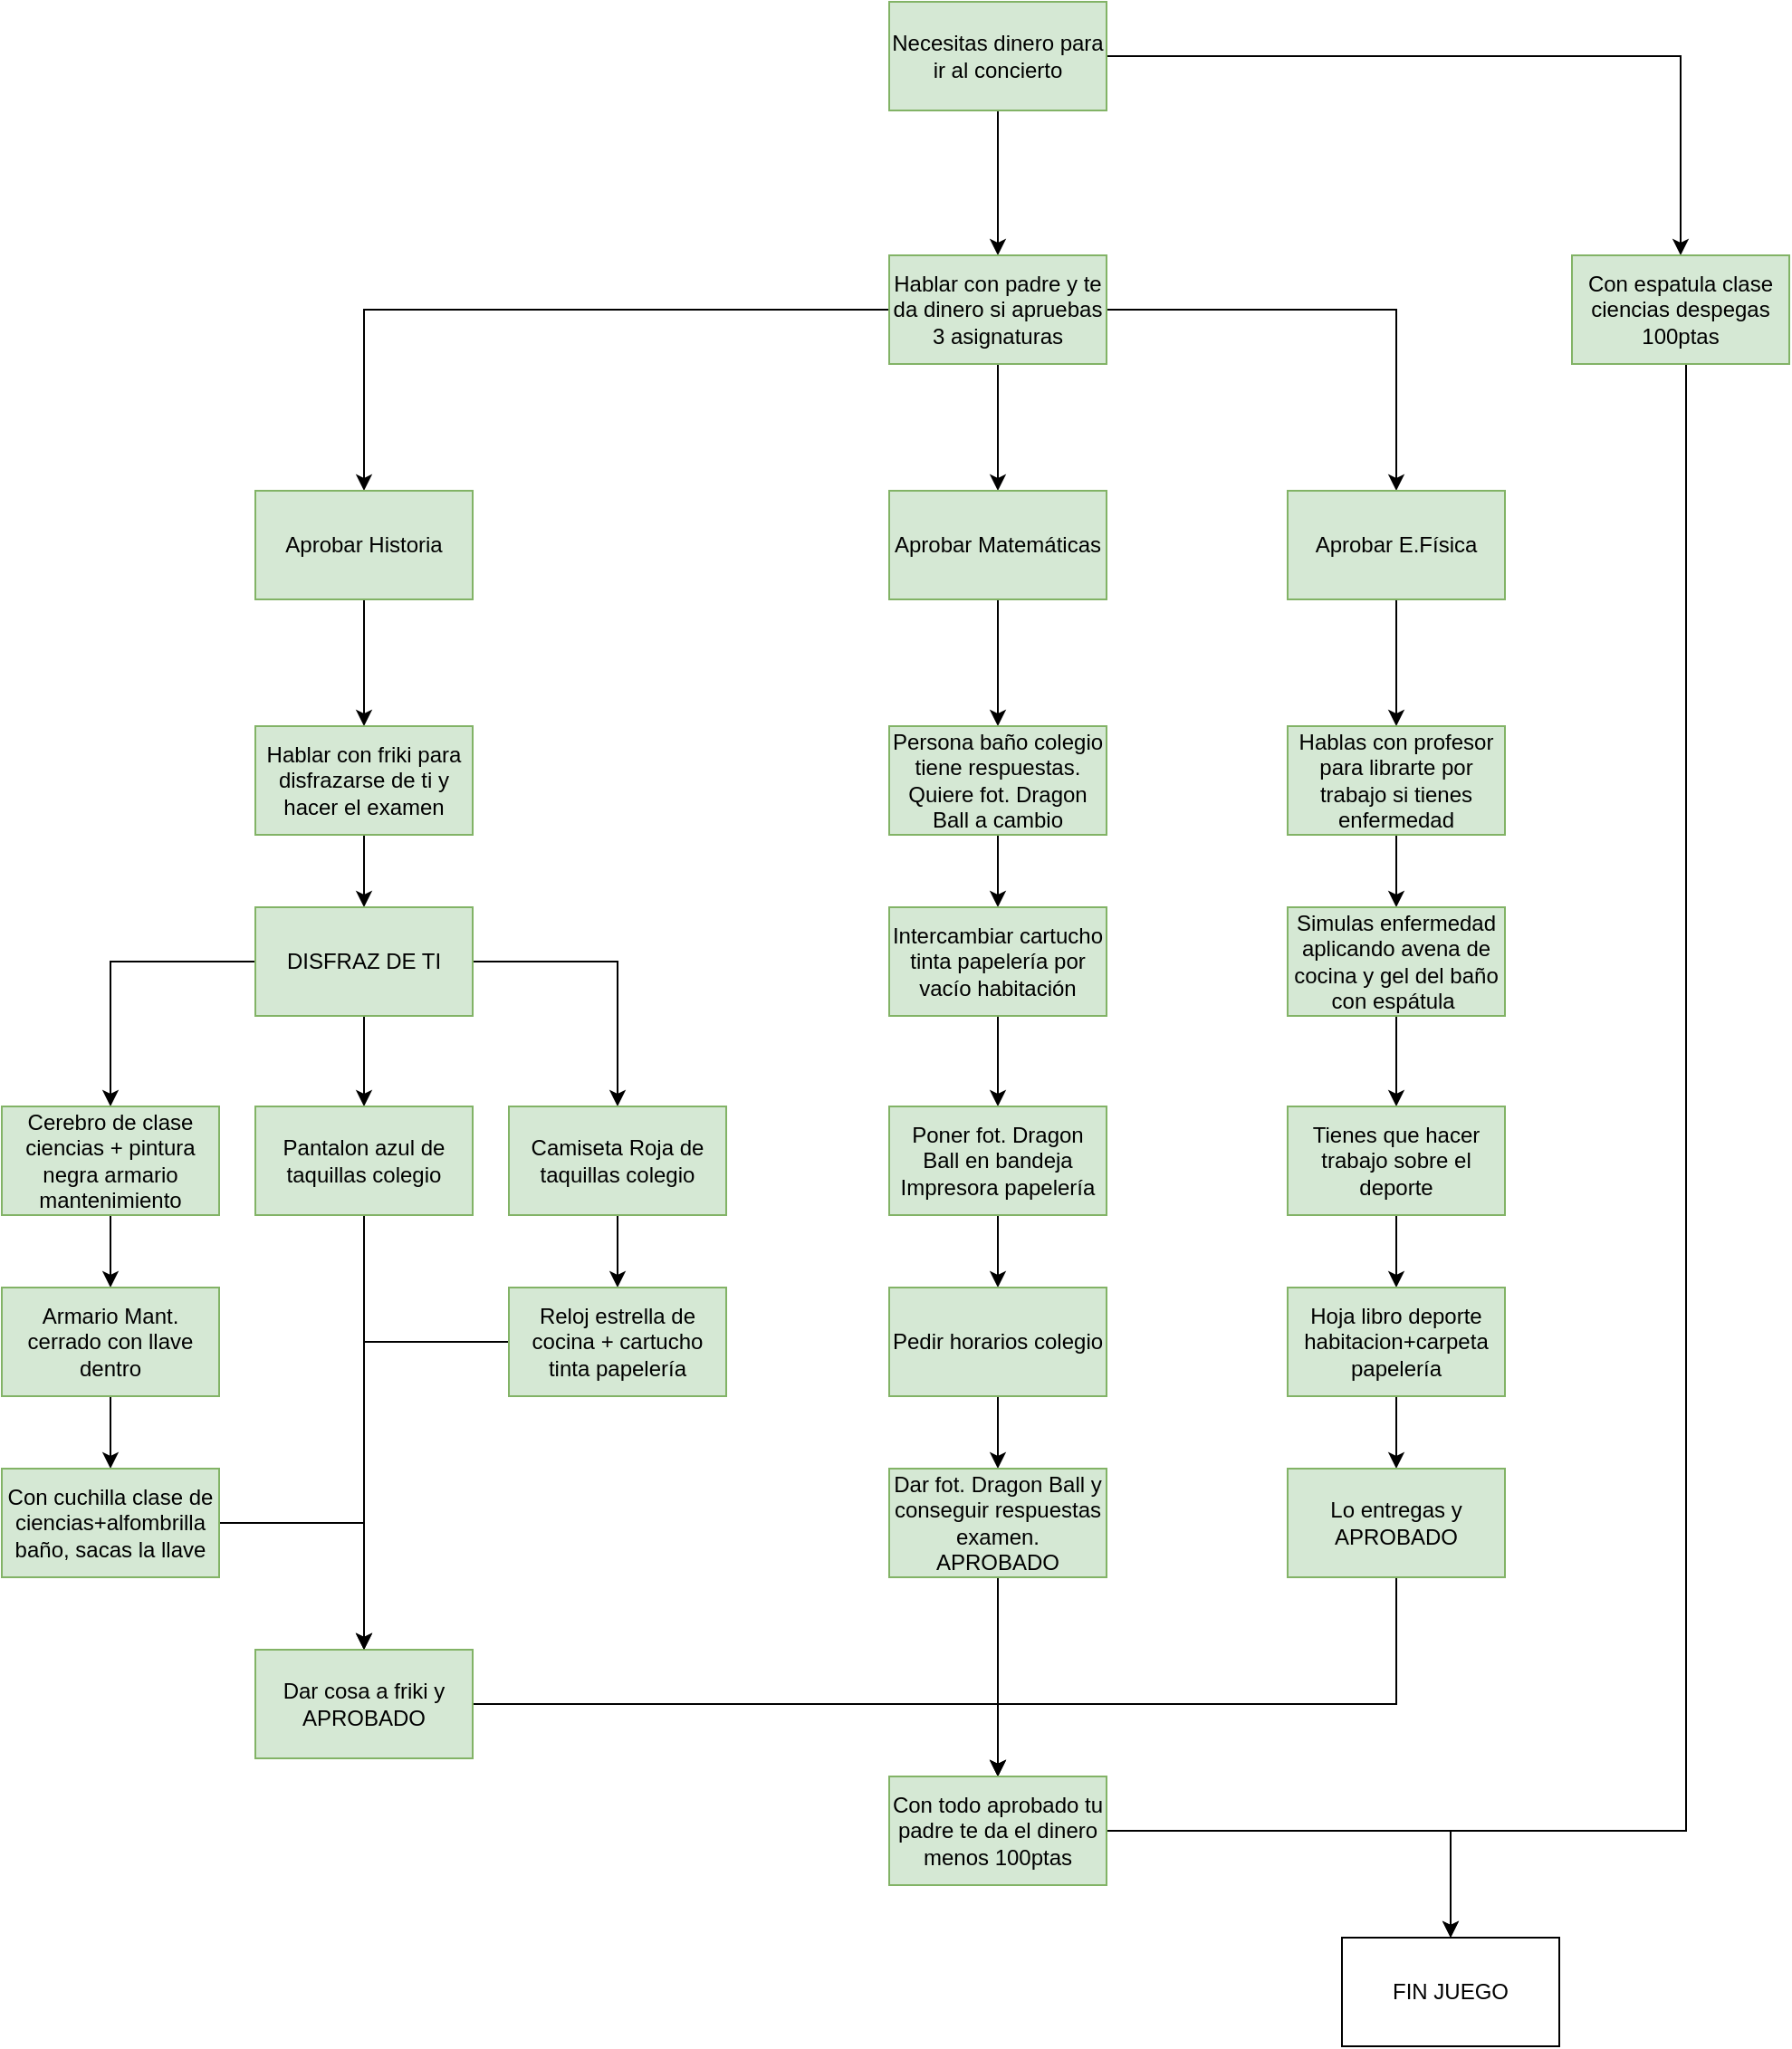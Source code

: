 <mxfile version="24.8.4">
  <diagram name="Página-1" id="QHHXrg2mRl5-b7X2TywC">
    <mxGraphModel dx="1158" dy="784" grid="1" gridSize="10" guides="1" tooltips="1" connect="1" arrows="1" fold="1" page="1" pageScale="1" pageWidth="1169" pageHeight="1654" math="0" shadow="0">
      <root>
        <mxCell id="0" />
        <mxCell id="1" parent="0" />
        <mxCell id="Bbxf4_YgA1EfQ1HTEHGS-3" value="" style="edgeStyle=orthogonalEdgeStyle;rounded=0;orthogonalLoop=1;jettySize=auto;html=1;" edge="1" parent="1" source="Bbxf4_YgA1EfQ1HTEHGS-1" target="Bbxf4_YgA1EfQ1HTEHGS-2">
          <mxGeometry relative="1" as="geometry" />
        </mxCell>
        <mxCell id="Bbxf4_YgA1EfQ1HTEHGS-68" value="" style="edgeStyle=orthogonalEdgeStyle;rounded=0;orthogonalLoop=1;jettySize=auto;html=1;" edge="1" parent="1" source="Bbxf4_YgA1EfQ1HTEHGS-1" target="Bbxf4_YgA1EfQ1HTEHGS-67">
          <mxGeometry relative="1" as="geometry" />
        </mxCell>
        <mxCell id="Bbxf4_YgA1EfQ1HTEHGS-1" value="Necesitas dinero para ir al concierto" style="rounded=0;whiteSpace=wrap;html=1;fillColor=#d5e8d4;strokeColor=#82b366;" vertex="1" parent="1">
          <mxGeometry x="590" y="180" width="120" height="60" as="geometry" />
        </mxCell>
        <mxCell id="Bbxf4_YgA1EfQ1HTEHGS-5" value="" style="edgeStyle=orthogonalEdgeStyle;rounded=0;orthogonalLoop=1;jettySize=auto;html=1;" edge="1" parent="1" source="Bbxf4_YgA1EfQ1HTEHGS-2" target="Bbxf4_YgA1EfQ1HTEHGS-4">
          <mxGeometry relative="1" as="geometry" />
        </mxCell>
        <mxCell id="Bbxf4_YgA1EfQ1HTEHGS-8" value="" style="edgeStyle=orthogonalEdgeStyle;rounded=0;orthogonalLoop=1;jettySize=auto;html=1;" edge="1" parent="1" source="Bbxf4_YgA1EfQ1HTEHGS-2" target="Bbxf4_YgA1EfQ1HTEHGS-7">
          <mxGeometry relative="1" as="geometry" />
        </mxCell>
        <mxCell id="Bbxf4_YgA1EfQ1HTEHGS-10" value="" style="edgeStyle=orthogonalEdgeStyle;rounded=0;orthogonalLoop=1;jettySize=auto;html=1;" edge="1" parent="1" source="Bbxf4_YgA1EfQ1HTEHGS-2" target="Bbxf4_YgA1EfQ1HTEHGS-9">
          <mxGeometry relative="1" as="geometry" />
        </mxCell>
        <mxCell id="Bbxf4_YgA1EfQ1HTEHGS-2" value="Hablar con padre y te da dinero si apruebas 3 asignaturas" style="rounded=0;whiteSpace=wrap;html=1;fillColor=#d5e8d4;strokeColor=#82b366;" vertex="1" parent="1">
          <mxGeometry x="590" y="320" width="120" height="60" as="geometry" />
        </mxCell>
        <mxCell id="Bbxf4_YgA1EfQ1HTEHGS-12" value="" style="edgeStyle=orthogonalEdgeStyle;rounded=0;orthogonalLoop=1;jettySize=auto;html=1;" edge="1" parent="1" source="Bbxf4_YgA1EfQ1HTEHGS-4" target="Bbxf4_YgA1EfQ1HTEHGS-11">
          <mxGeometry relative="1" as="geometry" />
        </mxCell>
        <mxCell id="Bbxf4_YgA1EfQ1HTEHGS-4" value="Aprobar Historia" style="whiteSpace=wrap;html=1;rounded=0;fillColor=#d5e8d4;strokeColor=#82b366;" vertex="1" parent="1">
          <mxGeometry x="240" y="450" width="120" height="60" as="geometry" />
        </mxCell>
        <mxCell id="Bbxf4_YgA1EfQ1HTEHGS-36" value="" style="edgeStyle=orthogonalEdgeStyle;rounded=0;orthogonalLoop=1;jettySize=auto;html=1;" edge="1" parent="1" source="Bbxf4_YgA1EfQ1HTEHGS-7" target="Bbxf4_YgA1EfQ1HTEHGS-35">
          <mxGeometry relative="1" as="geometry" />
        </mxCell>
        <mxCell id="Bbxf4_YgA1EfQ1HTEHGS-7" value="Aprobar Matemáticas" style="whiteSpace=wrap;html=1;rounded=0;fillColor=#d5e8d4;strokeColor=#82b366;" vertex="1" parent="1">
          <mxGeometry x="590" y="450" width="120" height="60" as="geometry" />
        </mxCell>
        <mxCell id="Bbxf4_YgA1EfQ1HTEHGS-46" value="" style="edgeStyle=orthogonalEdgeStyle;rounded=0;orthogonalLoop=1;jettySize=auto;html=1;" edge="1" parent="1" source="Bbxf4_YgA1EfQ1HTEHGS-9" target="Bbxf4_YgA1EfQ1HTEHGS-45">
          <mxGeometry relative="1" as="geometry" />
        </mxCell>
        <mxCell id="Bbxf4_YgA1EfQ1HTEHGS-9" value="Aprobar E.Física" style="whiteSpace=wrap;html=1;rounded=0;fillColor=#d5e8d4;strokeColor=#82b366;" vertex="1" parent="1">
          <mxGeometry x="810" y="450" width="120" height="60" as="geometry" />
        </mxCell>
        <mxCell id="Bbxf4_YgA1EfQ1HTEHGS-14" value="" style="edgeStyle=orthogonalEdgeStyle;rounded=0;orthogonalLoop=1;jettySize=auto;html=1;" edge="1" parent="1" source="Bbxf4_YgA1EfQ1HTEHGS-11" target="Bbxf4_YgA1EfQ1HTEHGS-13">
          <mxGeometry relative="1" as="geometry" />
        </mxCell>
        <mxCell id="Bbxf4_YgA1EfQ1HTEHGS-11" value="Hablar con friki para disfrazarse de ti y hacer el examen" style="whiteSpace=wrap;html=1;rounded=0;fillColor=#d5e8d4;strokeColor=#82b366;" vertex="1" parent="1">
          <mxGeometry x="240" y="580" width="120" height="60" as="geometry" />
        </mxCell>
        <mxCell id="Bbxf4_YgA1EfQ1HTEHGS-16" value="" style="edgeStyle=orthogonalEdgeStyle;rounded=0;orthogonalLoop=1;jettySize=auto;html=1;" edge="1" parent="1" source="Bbxf4_YgA1EfQ1HTEHGS-13" target="Bbxf4_YgA1EfQ1HTEHGS-15">
          <mxGeometry relative="1" as="geometry" />
        </mxCell>
        <mxCell id="Bbxf4_YgA1EfQ1HTEHGS-19" value="" style="edgeStyle=orthogonalEdgeStyle;rounded=0;orthogonalLoop=1;jettySize=auto;html=1;" edge="1" parent="1" source="Bbxf4_YgA1EfQ1HTEHGS-13" target="Bbxf4_YgA1EfQ1HTEHGS-18">
          <mxGeometry relative="1" as="geometry" />
        </mxCell>
        <mxCell id="Bbxf4_YgA1EfQ1HTEHGS-24" value="" style="edgeStyle=orthogonalEdgeStyle;rounded=0;orthogonalLoop=1;jettySize=auto;html=1;" edge="1" parent="1" source="Bbxf4_YgA1EfQ1HTEHGS-13" target="Bbxf4_YgA1EfQ1HTEHGS-23">
          <mxGeometry relative="1" as="geometry" />
        </mxCell>
        <mxCell id="Bbxf4_YgA1EfQ1HTEHGS-13" value="DISFRAZ DE TI" style="whiteSpace=wrap;html=1;rounded=0;fillColor=#d5e8d4;strokeColor=#82b366;" vertex="1" parent="1">
          <mxGeometry x="240" y="680" width="120" height="60" as="geometry" />
        </mxCell>
        <mxCell id="Bbxf4_YgA1EfQ1HTEHGS-29" style="edgeStyle=orthogonalEdgeStyle;rounded=0;orthogonalLoop=1;jettySize=auto;html=1;entryX=0.5;entryY=0;entryDx=0;entryDy=0;" edge="1" parent="1" source="Bbxf4_YgA1EfQ1HTEHGS-15" target="Bbxf4_YgA1EfQ1HTEHGS-25">
          <mxGeometry relative="1" as="geometry" />
        </mxCell>
        <mxCell id="Bbxf4_YgA1EfQ1HTEHGS-15" value="Pantalon azul de taquillas colegio" style="whiteSpace=wrap;html=1;rounded=0;fillColor=#d5e8d4;strokeColor=#82b366;" vertex="1" parent="1">
          <mxGeometry x="240" y="790" width="120" height="60" as="geometry" />
        </mxCell>
        <mxCell id="Bbxf4_YgA1EfQ1HTEHGS-21" value="" style="edgeStyle=orthogonalEdgeStyle;rounded=0;orthogonalLoop=1;jettySize=auto;html=1;" edge="1" parent="1" source="Bbxf4_YgA1EfQ1HTEHGS-18" target="Bbxf4_YgA1EfQ1HTEHGS-20">
          <mxGeometry relative="1" as="geometry" />
        </mxCell>
        <mxCell id="Bbxf4_YgA1EfQ1HTEHGS-18" value="Camiseta Roja de taquillas colegio" style="whiteSpace=wrap;html=1;rounded=0;fillColor=#d5e8d4;strokeColor=#82b366;" vertex="1" parent="1">
          <mxGeometry x="380" y="790" width="120" height="60" as="geometry" />
        </mxCell>
        <mxCell id="Bbxf4_YgA1EfQ1HTEHGS-26" value="" style="edgeStyle=orthogonalEdgeStyle;rounded=0;orthogonalLoop=1;jettySize=auto;html=1;" edge="1" parent="1" source="Bbxf4_YgA1EfQ1HTEHGS-20" target="Bbxf4_YgA1EfQ1HTEHGS-25">
          <mxGeometry relative="1" as="geometry" />
        </mxCell>
        <mxCell id="Bbxf4_YgA1EfQ1HTEHGS-20" value="Reloj estrella de cocina + cartucho tinta papelería" style="whiteSpace=wrap;html=1;rounded=0;fillColor=#d5e8d4;strokeColor=#82b366;" vertex="1" parent="1">
          <mxGeometry x="380" y="890" width="120" height="60" as="geometry" />
        </mxCell>
        <mxCell id="Bbxf4_YgA1EfQ1HTEHGS-56" value="" style="edgeStyle=orthogonalEdgeStyle;rounded=0;orthogonalLoop=1;jettySize=auto;html=1;" edge="1" parent="1" source="Bbxf4_YgA1EfQ1HTEHGS-23" target="Bbxf4_YgA1EfQ1HTEHGS-55">
          <mxGeometry relative="1" as="geometry" />
        </mxCell>
        <mxCell id="Bbxf4_YgA1EfQ1HTEHGS-23" value="Cerebro de clase ciencias + pintura negra armario mantenimiento" style="whiteSpace=wrap;html=1;rounded=0;fillColor=#d5e8d4;strokeColor=#82b366;" vertex="1" parent="1">
          <mxGeometry x="100" y="790" width="120" height="60" as="geometry" />
        </mxCell>
        <mxCell id="Bbxf4_YgA1EfQ1HTEHGS-62" style="edgeStyle=orthogonalEdgeStyle;rounded=0;orthogonalLoop=1;jettySize=auto;html=1;entryX=0.5;entryY=0;entryDx=0;entryDy=0;" edge="1" parent="1" source="Bbxf4_YgA1EfQ1HTEHGS-25" target="Bbxf4_YgA1EfQ1HTEHGS-60">
          <mxGeometry relative="1" as="geometry" />
        </mxCell>
        <mxCell id="Bbxf4_YgA1EfQ1HTEHGS-25" value="Dar cosa a friki y APROBADO" style="whiteSpace=wrap;html=1;rounded=0;fillColor=#d5e8d4;strokeColor=#82b366;" vertex="1" parent="1">
          <mxGeometry x="240" y="1090" width="120" height="60" as="geometry" />
        </mxCell>
        <mxCell id="Bbxf4_YgA1EfQ1HTEHGS-38" value="" style="edgeStyle=orthogonalEdgeStyle;rounded=0;orthogonalLoop=1;jettySize=auto;html=1;" edge="1" parent="1" source="Bbxf4_YgA1EfQ1HTEHGS-35" target="Bbxf4_YgA1EfQ1HTEHGS-37">
          <mxGeometry relative="1" as="geometry" />
        </mxCell>
        <mxCell id="Bbxf4_YgA1EfQ1HTEHGS-35" value="Persona baño colegio tiene respuestas. Quiere fot. Dragon Ball a cambio" style="whiteSpace=wrap;html=1;rounded=0;fillColor=#d5e8d4;strokeColor=#82b366;" vertex="1" parent="1">
          <mxGeometry x="590" y="580" width="120" height="60" as="geometry" />
        </mxCell>
        <mxCell id="Bbxf4_YgA1EfQ1HTEHGS-40" value="" style="edgeStyle=orthogonalEdgeStyle;rounded=0;orthogonalLoop=1;jettySize=auto;html=1;" edge="1" parent="1" source="Bbxf4_YgA1EfQ1HTEHGS-37" target="Bbxf4_YgA1EfQ1HTEHGS-39">
          <mxGeometry relative="1" as="geometry" />
        </mxCell>
        <mxCell id="Bbxf4_YgA1EfQ1HTEHGS-37" value="Intercambiar cartucho tinta papelería por vacío habitación" style="whiteSpace=wrap;html=1;rounded=0;fillColor=#d5e8d4;strokeColor=#82b366;" vertex="1" parent="1">
          <mxGeometry x="590" y="680" width="120" height="60" as="geometry" />
        </mxCell>
        <mxCell id="Bbxf4_YgA1EfQ1HTEHGS-42" value="" style="edgeStyle=orthogonalEdgeStyle;rounded=0;orthogonalLoop=1;jettySize=auto;html=1;" edge="1" parent="1" source="Bbxf4_YgA1EfQ1HTEHGS-39" target="Bbxf4_YgA1EfQ1HTEHGS-41">
          <mxGeometry relative="1" as="geometry" />
        </mxCell>
        <mxCell id="Bbxf4_YgA1EfQ1HTEHGS-39" value="Poner fot. Dragon Ball en bandeja Impresora papelería" style="whiteSpace=wrap;html=1;rounded=0;fillColor=#d5e8d4;strokeColor=#82b366;" vertex="1" parent="1">
          <mxGeometry x="590" y="790" width="120" height="60" as="geometry" />
        </mxCell>
        <mxCell id="Bbxf4_YgA1EfQ1HTEHGS-44" value="" style="edgeStyle=orthogonalEdgeStyle;rounded=0;orthogonalLoop=1;jettySize=auto;html=1;" edge="1" parent="1" source="Bbxf4_YgA1EfQ1HTEHGS-41" target="Bbxf4_YgA1EfQ1HTEHGS-43">
          <mxGeometry relative="1" as="geometry" />
        </mxCell>
        <mxCell id="Bbxf4_YgA1EfQ1HTEHGS-41" value="Pedir horarios colegio" style="whiteSpace=wrap;html=1;rounded=0;fillColor=#d5e8d4;strokeColor=#82b366;" vertex="1" parent="1">
          <mxGeometry x="590" y="890" width="120" height="60" as="geometry" />
        </mxCell>
        <mxCell id="Bbxf4_YgA1EfQ1HTEHGS-61" value="" style="edgeStyle=orthogonalEdgeStyle;rounded=0;orthogonalLoop=1;jettySize=auto;html=1;" edge="1" parent="1" source="Bbxf4_YgA1EfQ1HTEHGS-43" target="Bbxf4_YgA1EfQ1HTEHGS-60">
          <mxGeometry relative="1" as="geometry" />
        </mxCell>
        <mxCell id="Bbxf4_YgA1EfQ1HTEHGS-43" value="Dar fot. Dragon Ball y conseguir respuestas examen.&lt;div&gt;APROBADO&lt;/div&gt;" style="whiteSpace=wrap;html=1;rounded=0;fillColor=#d5e8d4;strokeColor=#82b366;" vertex="1" parent="1">
          <mxGeometry x="590" y="990" width="120" height="60" as="geometry" />
        </mxCell>
        <mxCell id="Bbxf4_YgA1EfQ1HTEHGS-48" value="" style="edgeStyle=orthogonalEdgeStyle;rounded=0;orthogonalLoop=1;jettySize=auto;html=1;" edge="1" parent="1" source="Bbxf4_YgA1EfQ1HTEHGS-45" target="Bbxf4_YgA1EfQ1HTEHGS-47">
          <mxGeometry relative="1" as="geometry" />
        </mxCell>
        <mxCell id="Bbxf4_YgA1EfQ1HTEHGS-45" value="Hablas con profesor para librarte por trabajo si tienes enfermedad" style="whiteSpace=wrap;html=1;rounded=0;fillColor=#d5e8d4;strokeColor=#82b366;" vertex="1" parent="1">
          <mxGeometry x="810" y="580" width="120" height="60" as="geometry" />
        </mxCell>
        <mxCell id="Bbxf4_YgA1EfQ1HTEHGS-50" value="" style="edgeStyle=orthogonalEdgeStyle;rounded=0;orthogonalLoop=1;jettySize=auto;html=1;" edge="1" parent="1" source="Bbxf4_YgA1EfQ1HTEHGS-47" target="Bbxf4_YgA1EfQ1HTEHGS-49">
          <mxGeometry relative="1" as="geometry" />
        </mxCell>
        <mxCell id="Bbxf4_YgA1EfQ1HTEHGS-47" value="Simulas enfermedad aplicando avena de cocina y gel del baño con espátula&amp;nbsp;" style="whiteSpace=wrap;html=1;rounded=0;fillColor=#d5e8d4;strokeColor=#82b366;" vertex="1" parent="1">
          <mxGeometry x="810" y="680" width="120" height="60" as="geometry" />
        </mxCell>
        <mxCell id="Bbxf4_YgA1EfQ1HTEHGS-52" value="" style="edgeStyle=orthogonalEdgeStyle;rounded=0;orthogonalLoop=1;jettySize=auto;html=1;" edge="1" parent="1" source="Bbxf4_YgA1EfQ1HTEHGS-49" target="Bbxf4_YgA1EfQ1HTEHGS-51">
          <mxGeometry relative="1" as="geometry" />
        </mxCell>
        <mxCell id="Bbxf4_YgA1EfQ1HTEHGS-49" value="Tienes que hacer trabajo sobre el deporte" style="whiteSpace=wrap;html=1;rounded=0;fillColor=#d5e8d4;strokeColor=#82b366;" vertex="1" parent="1">
          <mxGeometry x="810" y="790" width="120" height="60" as="geometry" />
        </mxCell>
        <mxCell id="Bbxf4_YgA1EfQ1HTEHGS-54" value="" style="edgeStyle=orthogonalEdgeStyle;rounded=0;orthogonalLoop=1;jettySize=auto;html=1;" edge="1" parent="1" source="Bbxf4_YgA1EfQ1HTEHGS-51" target="Bbxf4_YgA1EfQ1HTEHGS-53">
          <mxGeometry relative="1" as="geometry" />
        </mxCell>
        <mxCell id="Bbxf4_YgA1EfQ1HTEHGS-51" value="Hoja libro deporte habitacion+carpeta papelería" style="whiteSpace=wrap;html=1;rounded=0;fillColor=#d5e8d4;strokeColor=#82b366;" vertex="1" parent="1">
          <mxGeometry x="810" y="890" width="120" height="60" as="geometry" />
        </mxCell>
        <mxCell id="Bbxf4_YgA1EfQ1HTEHGS-66" style="edgeStyle=orthogonalEdgeStyle;rounded=0;orthogonalLoop=1;jettySize=auto;html=1;entryX=0.5;entryY=0;entryDx=0;entryDy=0;" edge="1" parent="1" source="Bbxf4_YgA1EfQ1HTEHGS-53" target="Bbxf4_YgA1EfQ1HTEHGS-60">
          <mxGeometry relative="1" as="geometry">
            <Array as="points">
              <mxPoint x="870" y="1120" />
              <mxPoint x="650" y="1120" />
            </Array>
          </mxGeometry>
        </mxCell>
        <mxCell id="Bbxf4_YgA1EfQ1HTEHGS-53" value="Lo entregas y APROBADO" style="whiteSpace=wrap;html=1;rounded=0;fillColor=#d5e8d4;strokeColor=#82b366;" vertex="1" parent="1">
          <mxGeometry x="810" y="990" width="120" height="60" as="geometry" />
        </mxCell>
        <mxCell id="Bbxf4_YgA1EfQ1HTEHGS-58" value="" style="edgeStyle=orthogonalEdgeStyle;rounded=0;orthogonalLoop=1;jettySize=auto;html=1;" edge="1" parent="1" source="Bbxf4_YgA1EfQ1HTEHGS-55" target="Bbxf4_YgA1EfQ1HTEHGS-57">
          <mxGeometry relative="1" as="geometry" />
        </mxCell>
        <mxCell id="Bbxf4_YgA1EfQ1HTEHGS-55" value="Armario Mant. cerrado con llave dentro" style="whiteSpace=wrap;html=1;rounded=0;fillColor=#d5e8d4;strokeColor=#82b366;" vertex="1" parent="1">
          <mxGeometry x="100" y="890" width="120" height="60" as="geometry" />
        </mxCell>
        <mxCell id="Bbxf4_YgA1EfQ1HTEHGS-59" style="edgeStyle=orthogonalEdgeStyle;rounded=0;orthogonalLoop=1;jettySize=auto;html=1;exitX=1;exitY=0.5;exitDx=0;exitDy=0;entryX=0.5;entryY=0;entryDx=0;entryDy=0;" edge="1" parent="1" source="Bbxf4_YgA1EfQ1HTEHGS-57" target="Bbxf4_YgA1EfQ1HTEHGS-25">
          <mxGeometry relative="1" as="geometry" />
        </mxCell>
        <mxCell id="Bbxf4_YgA1EfQ1HTEHGS-57" value="Con cuchilla clase de ciencias+alfombrilla baño, sacas la llave" style="whiteSpace=wrap;html=1;rounded=0;fillColor=#d5e8d4;strokeColor=#82b366;" vertex="1" parent="1">
          <mxGeometry x="100" y="990" width="120" height="60" as="geometry" />
        </mxCell>
        <mxCell id="Bbxf4_YgA1EfQ1HTEHGS-71" value="" style="edgeStyle=orthogonalEdgeStyle;rounded=0;orthogonalLoop=1;jettySize=auto;html=1;" edge="1" parent="1" source="Bbxf4_YgA1EfQ1HTEHGS-60" target="Bbxf4_YgA1EfQ1HTEHGS-70">
          <mxGeometry relative="1" as="geometry" />
        </mxCell>
        <mxCell id="Bbxf4_YgA1EfQ1HTEHGS-60" value="Con todo aprobado tu padre te da el dinero menos 100ptas" style="whiteSpace=wrap;html=1;rounded=0;fillColor=#d5e8d4;strokeColor=#82b366;" vertex="1" parent="1">
          <mxGeometry x="590" y="1160" width="120" height="60" as="geometry" />
        </mxCell>
        <mxCell id="Bbxf4_YgA1EfQ1HTEHGS-72" style="edgeStyle=orthogonalEdgeStyle;rounded=0;orthogonalLoop=1;jettySize=auto;html=1;entryX=0.5;entryY=0;entryDx=0;entryDy=0;" edge="1" parent="1" source="Bbxf4_YgA1EfQ1HTEHGS-67" target="Bbxf4_YgA1EfQ1HTEHGS-70">
          <mxGeometry relative="1" as="geometry">
            <Array as="points">
              <mxPoint x="1030" y="1190" />
              <mxPoint x="900" y="1190" />
            </Array>
          </mxGeometry>
        </mxCell>
        <mxCell id="Bbxf4_YgA1EfQ1HTEHGS-67" value="Con espatula clase ciencias despegas 100ptas" style="whiteSpace=wrap;html=1;rounded=0;fillColor=#d5e8d4;strokeColor=#82b366;" vertex="1" parent="1">
          <mxGeometry x="967" y="320" width="120" height="60" as="geometry" />
        </mxCell>
        <mxCell id="Bbxf4_YgA1EfQ1HTEHGS-70" value="FIN JUEGO" style="whiteSpace=wrap;html=1;rounded=0;" vertex="1" parent="1">
          <mxGeometry x="840" y="1249" width="120" height="60" as="geometry" />
        </mxCell>
      </root>
    </mxGraphModel>
  </diagram>
</mxfile>
